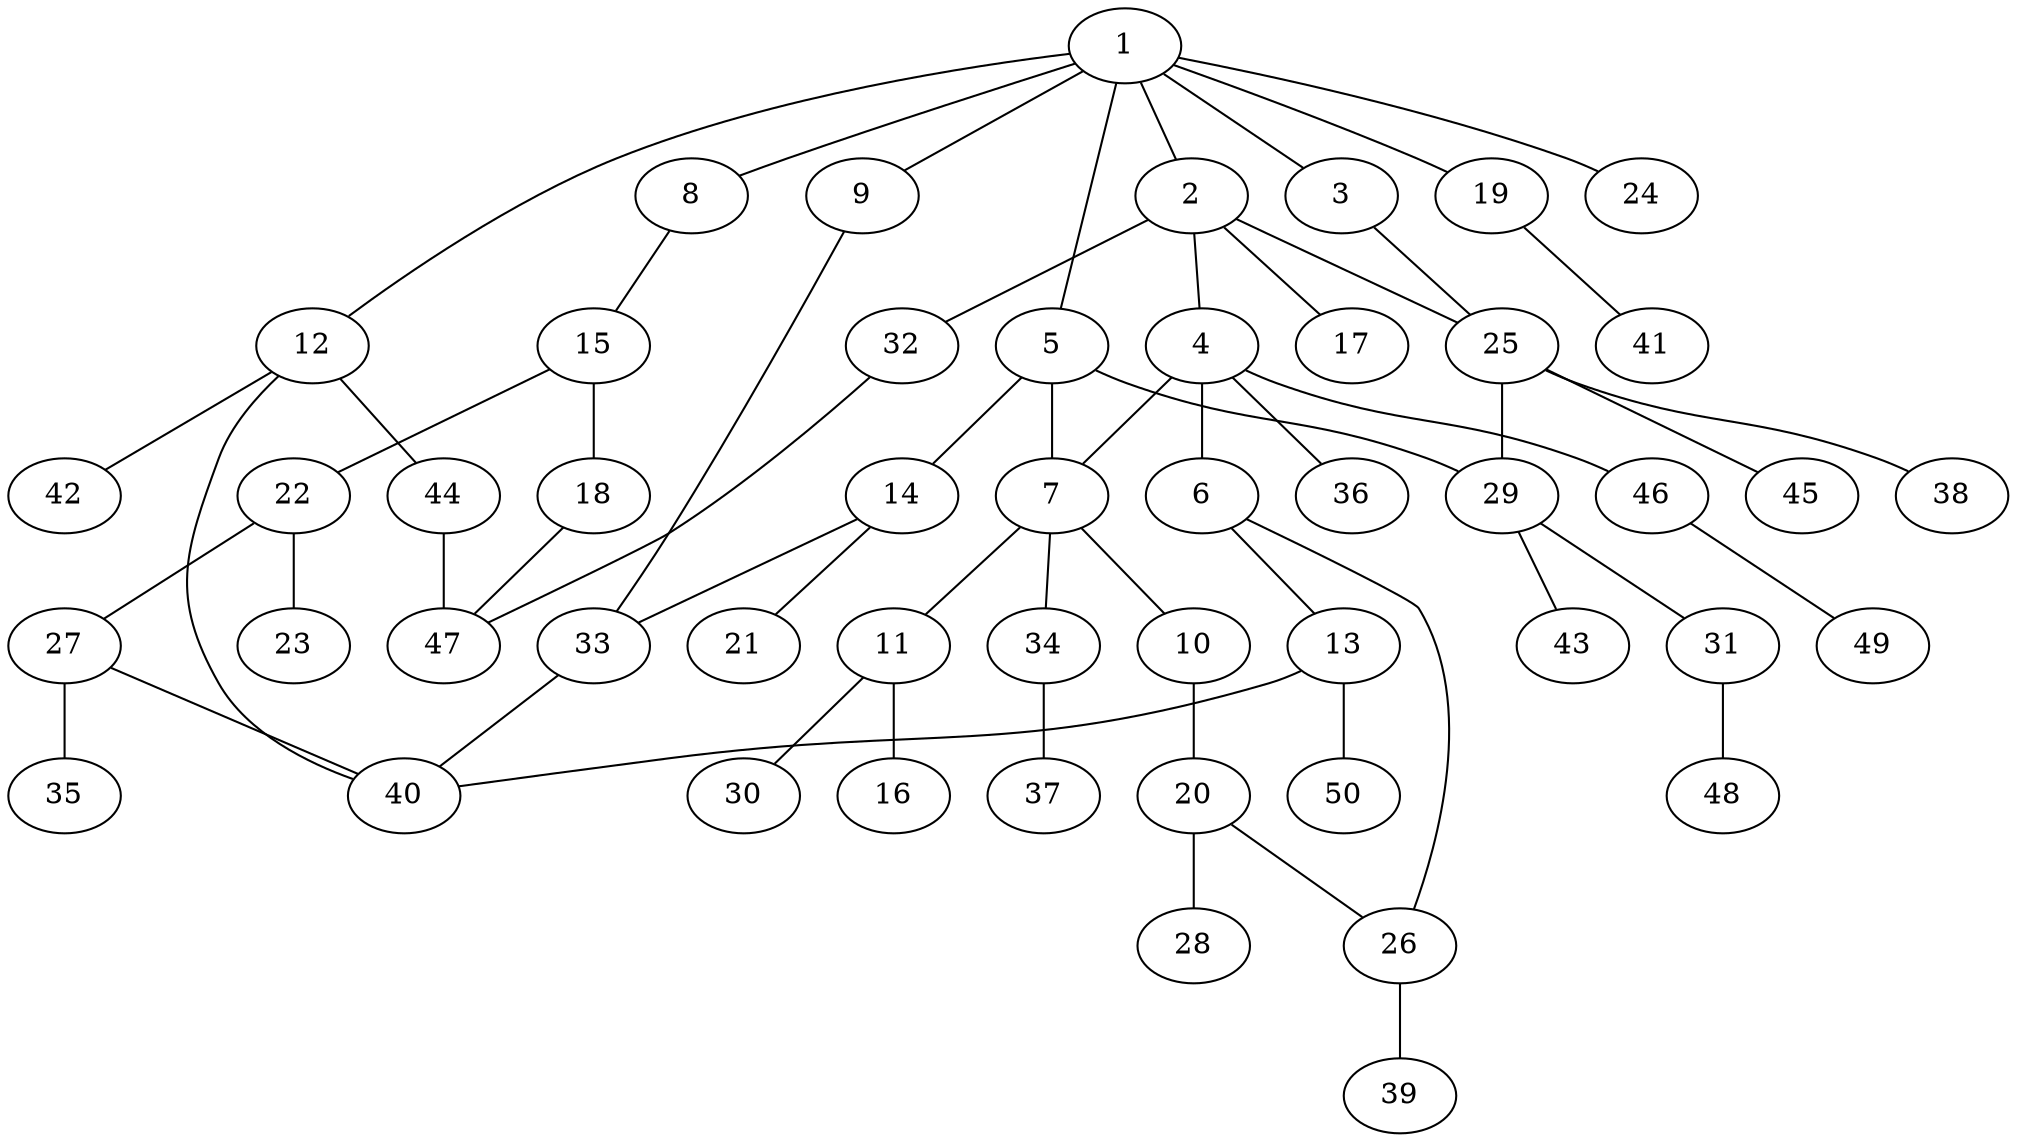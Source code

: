 graph graphname {1--2
1--3
1--5
1--8
1--9
1--12
1--19
1--24
2--4
2--17
2--25
2--32
3--25
4--6
4--7
4--36
4--46
5--7
5--14
5--29
6--13
6--26
7--10
7--11
7--34
8--15
9--33
10--20
11--16
11--30
12--40
12--42
12--44
13--40
13--50
14--21
14--33
15--18
15--22
18--47
19--41
20--26
20--28
22--23
22--27
25--29
25--38
25--45
26--39
27--35
27--40
29--31
29--43
31--48
32--47
33--40
34--37
44--47
46--49
}